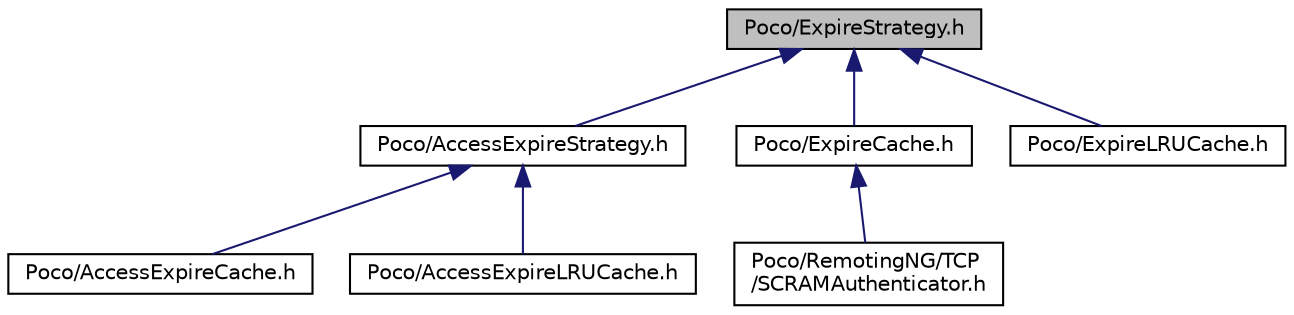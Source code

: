 digraph "Poco/ExpireStrategy.h"
{
 // LATEX_PDF_SIZE
  edge [fontname="Helvetica",fontsize="10",labelfontname="Helvetica",labelfontsize="10"];
  node [fontname="Helvetica",fontsize="10",shape=record];
  Node1 [label="Poco/ExpireStrategy.h",height=0.2,width=0.4,color="black", fillcolor="grey75", style="filled", fontcolor="black",tooltip=" "];
  Node1 -> Node2 [dir="back",color="midnightblue",fontsize="10",style="solid",fontname="Helvetica"];
  Node2 [label="Poco/AccessExpireStrategy.h",height=0.2,width=0.4,color="black", fillcolor="white", style="filled",URL="$AccessExpireStrategy_8h.html",tooltip=" "];
  Node2 -> Node3 [dir="back",color="midnightblue",fontsize="10",style="solid",fontname="Helvetica"];
  Node3 [label="Poco/AccessExpireCache.h",height=0.2,width=0.4,color="black", fillcolor="white", style="filled",URL="$AccessExpireCache_8h.html",tooltip=" "];
  Node2 -> Node4 [dir="back",color="midnightblue",fontsize="10",style="solid",fontname="Helvetica"];
  Node4 [label="Poco/AccessExpireLRUCache.h",height=0.2,width=0.4,color="black", fillcolor="white", style="filled",URL="$AccessExpireLRUCache_8h.html",tooltip=" "];
  Node1 -> Node5 [dir="back",color="midnightblue",fontsize="10",style="solid",fontname="Helvetica"];
  Node5 [label="Poco/ExpireCache.h",height=0.2,width=0.4,color="black", fillcolor="white", style="filled",URL="$ExpireCache_8h.html",tooltip=" "];
  Node5 -> Node6 [dir="back",color="midnightblue",fontsize="10",style="solid",fontname="Helvetica"];
  Node6 [label="Poco/RemotingNG/TCP\l/SCRAMAuthenticator.h",height=0.2,width=0.4,color="black", fillcolor="white", style="filled",URL="$SCRAMAuthenticator_8h.html",tooltip=" "];
  Node1 -> Node7 [dir="back",color="midnightblue",fontsize="10",style="solid",fontname="Helvetica"];
  Node7 [label="Poco/ExpireLRUCache.h",height=0.2,width=0.4,color="black", fillcolor="white", style="filled",URL="$ExpireLRUCache_8h.html",tooltip=" "];
}

